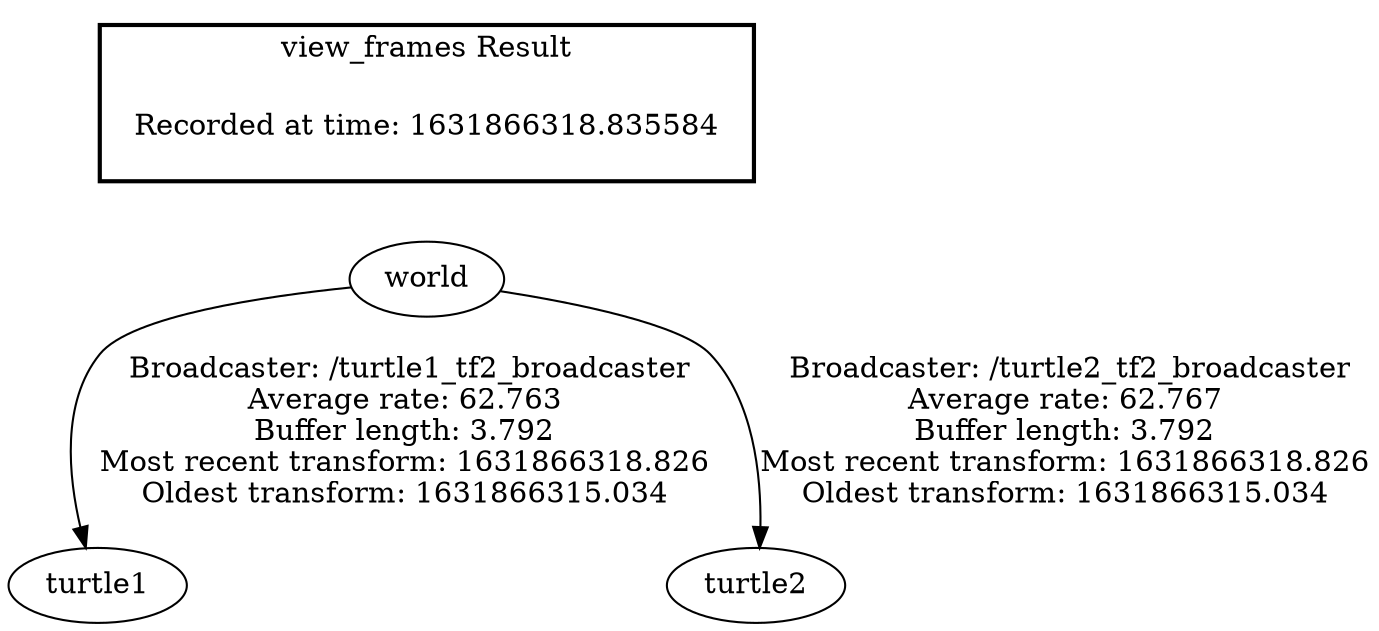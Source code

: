 digraph G {
"world" -> "turtle1"[label=" Broadcaster: /turtle1_tf2_broadcaster\nAverage rate: 62.763\nBuffer length: 3.792\nMost recent transform: 1631866318.826\nOldest transform: 1631866315.034\n"];
"world" -> "turtle2"[label=" Broadcaster: /turtle2_tf2_broadcaster\nAverage rate: 62.767\nBuffer length: 3.792\nMost recent transform: 1631866318.826\nOldest transform: 1631866315.034\n"];
edge [style=invis];
 subgraph cluster_legend { style=bold; color=black; label ="view_frames Result";
"Recorded at time: 1631866318.835584"[ shape=plaintext ] ;
}->"world";
}
